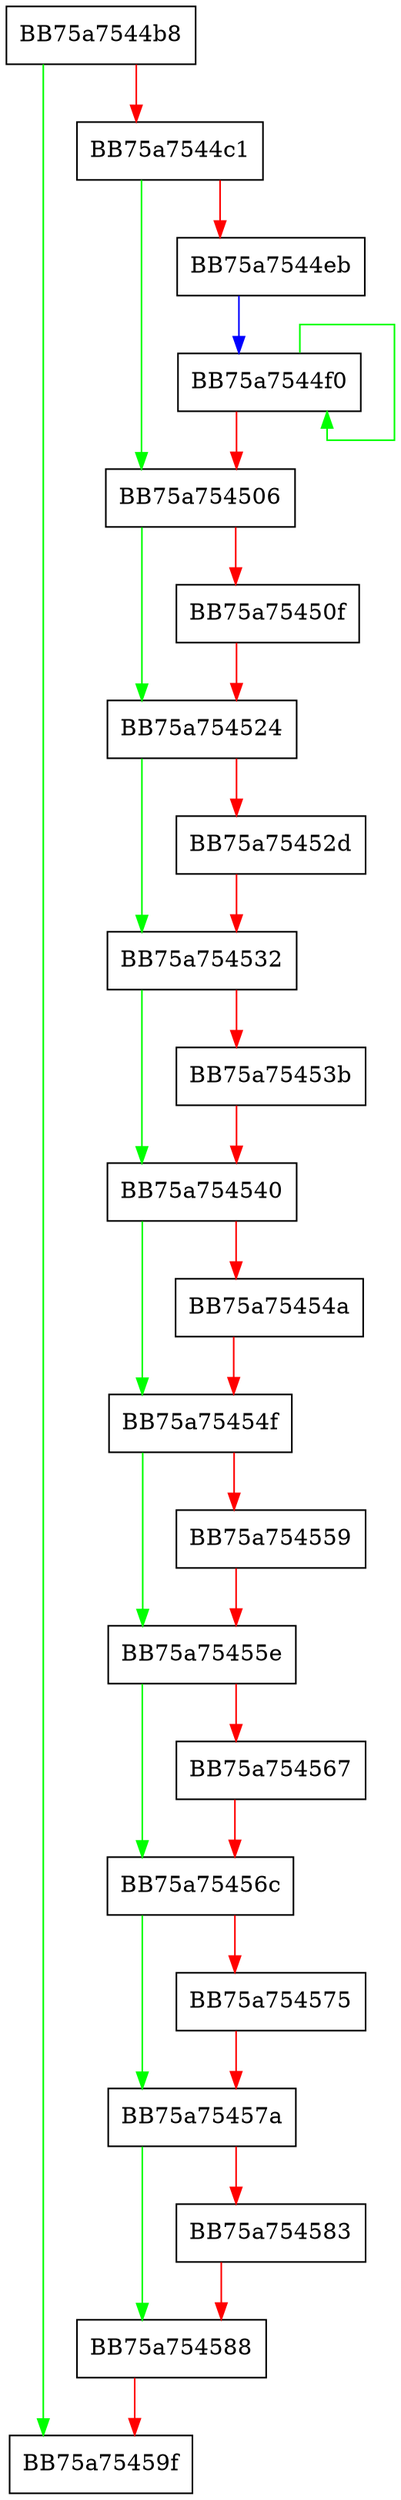 digraph DeleteGlobalViewCtx {
  node [shape="box"];
  graph [splines=ortho];
  BB75a7544b8 -> BB75a75459f [color="green"];
  BB75a7544b8 -> BB75a7544c1 [color="red"];
  BB75a7544c1 -> BB75a754506 [color="green"];
  BB75a7544c1 -> BB75a7544eb [color="red"];
  BB75a7544eb -> BB75a7544f0 [color="blue"];
  BB75a7544f0 -> BB75a7544f0 [color="green"];
  BB75a7544f0 -> BB75a754506 [color="red"];
  BB75a754506 -> BB75a754524 [color="green"];
  BB75a754506 -> BB75a75450f [color="red"];
  BB75a75450f -> BB75a754524 [color="red"];
  BB75a754524 -> BB75a754532 [color="green"];
  BB75a754524 -> BB75a75452d [color="red"];
  BB75a75452d -> BB75a754532 [color="red"];
  BB75a754532 -> BB75a754540 [color="green"];
  BB75a754532 -> BB75a75453b [color="red"];
  BB75a75453b -> BB75a754540 [color="red"];
  BB75a754540 -> BB75a75454f [color="green"];
  BB75a754540 -> BB75a75454a [color="red"];
  BB75a75454a -> BB75a75454f [color="red"];
  BB75a75454f -> BB75a75455e [color="green"];
  BB75a75454f -> BB75a754559 [color="red"];
  BB75a754559 -> BB75a75455e [color="red"];
  BB75a75455e -> BB75a75456c [color="green"];
  BB75a75455e -> BB75a754567 [color="red"];
  BB75a754567 -> BB75a75456c [color="red"];
  BB75a75456c -> BB75a75457a [color="green"];
  BB75a75456c -> BB75a754575 [color="red"];
  BB75a754575 -> BB75a75457a [color="red"];
  BB75a75457a -> BB75a754588 [color="green"];
  BB75a75457a -> BB75a754583 [color="red"];
  BB75a754583 -> BB75a754588 [color="red"];
  BB75a754588 -> BB75a75459f [color="red"];
}